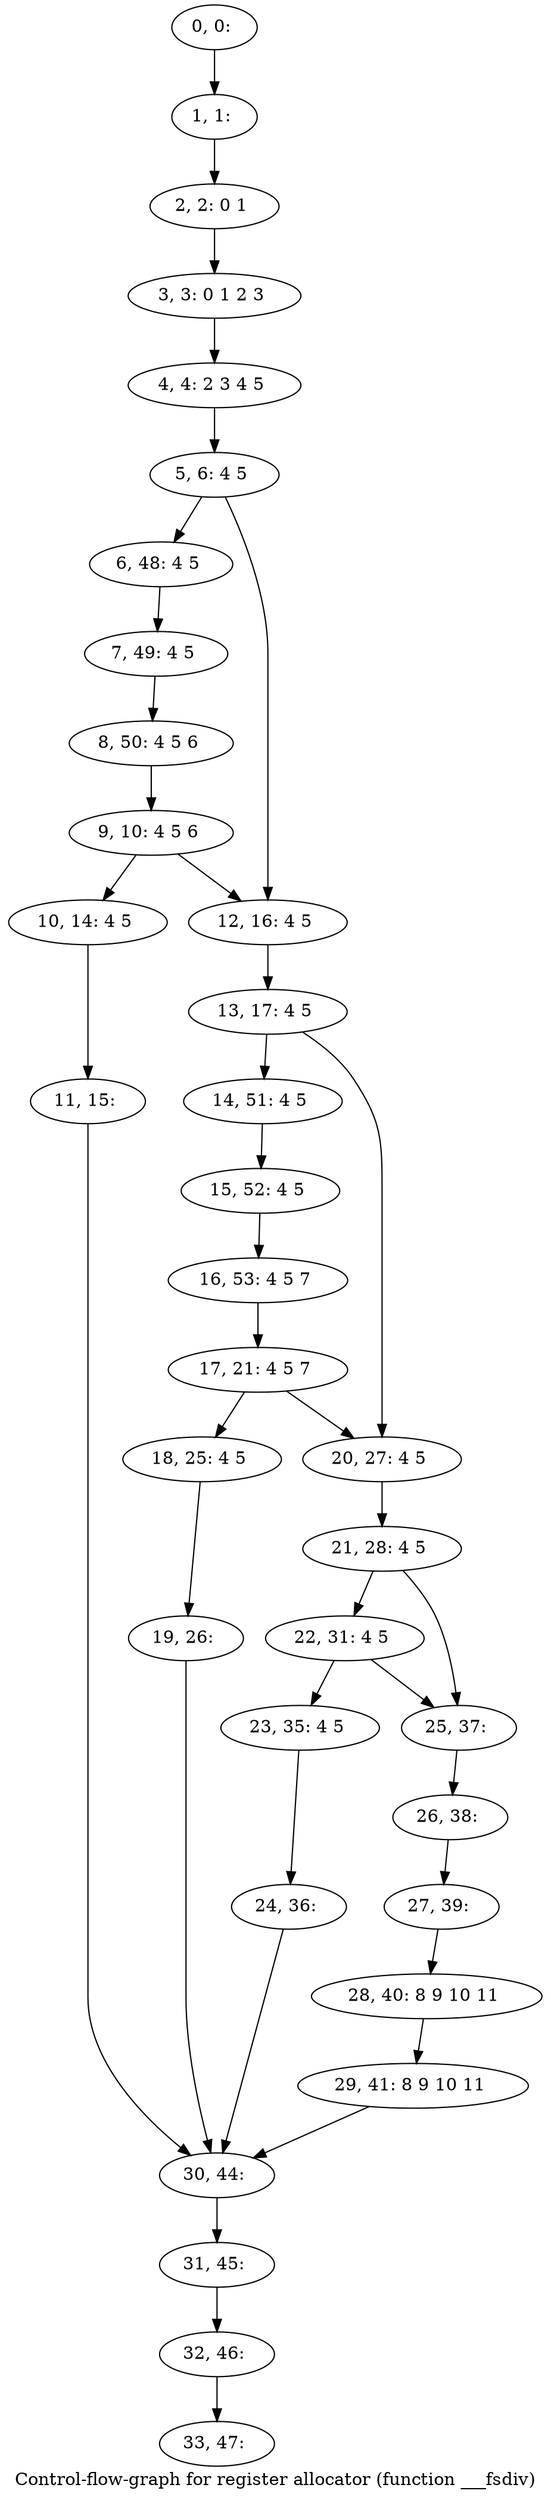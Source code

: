 digraph G {
graph [label="Control-flow-graph for register allocator (function ___fsdiv)"]
0[label="0, 0: "];
1[label="1, 1: "];
2[label="2, 2: 0 1 "];
3[label="3, 3: 0 1 2 3 "];
4[label="4, 4: 2 3 4 5 "];
5[label="5, 6: 4 5 "];
6[label="6, 48: 4 5 "];
7[label="7, 49: 4 5 "];
8[label="8, 50: 4 5 6 "];
9[label="9, 10: 4 5 6 "];
10[label="10, 14: 4 5 "];
11[label="11, 15: "];
12[label="12, 16: 4 5 "];
13[label="13, 17: 4 5 "];
14[label="14, 51: 4 5 "];
15[label="15, 52: 4 5 "];
16[label="16, 53: 4 5 7 "];
17[label="17, 21: 4 5 7 "];
18[label="18, 25: 4 5 "];
19[label="19, 26: "];
20[label="20, 27: 4 5 "];
21[label="21, 28: 4 5 "];
22[label="22, 31: 4 5 "];
23[label="23, 35: 4 5 "];
24[label="24, 36: "];
25[label="25, 37: "];
26[label="26, 38: "];
27[label="27, 39: "];
28[label="28, 40: 8 9 10 11 "];
29[label="29, 41: 8 9 10 11 "];
30[label="30, 44: "];
31[label="31, 45: "];
32[label="32, 46: "];
33[label="33, 47: "];
0->1 ;
1->2 ;
2->3 ;
3->4 ;
4->5 ;
5->6 ;
5->12 ;
6->7 ;
7->8 ;
8->9 ;
9->10 ;
9->12 ;
10->11 ;
11->30 ;
12->13 ;
13->14 ;
13->20 ;
14->15 ;
15->16 ;
16->17 ;
17->18 ;
17->20 ;
18->19 ;
19->30 ;
20->21 ;
21->22 ;
21->25 ;
22->23 ;
22->25 ;
23->24 ;
24->30 ;
25->26 ;
26->27 ;
27->28 ;
28->29 ;
29->30 ;
30->31 ;
31->32 ;
32->33 ;
}
